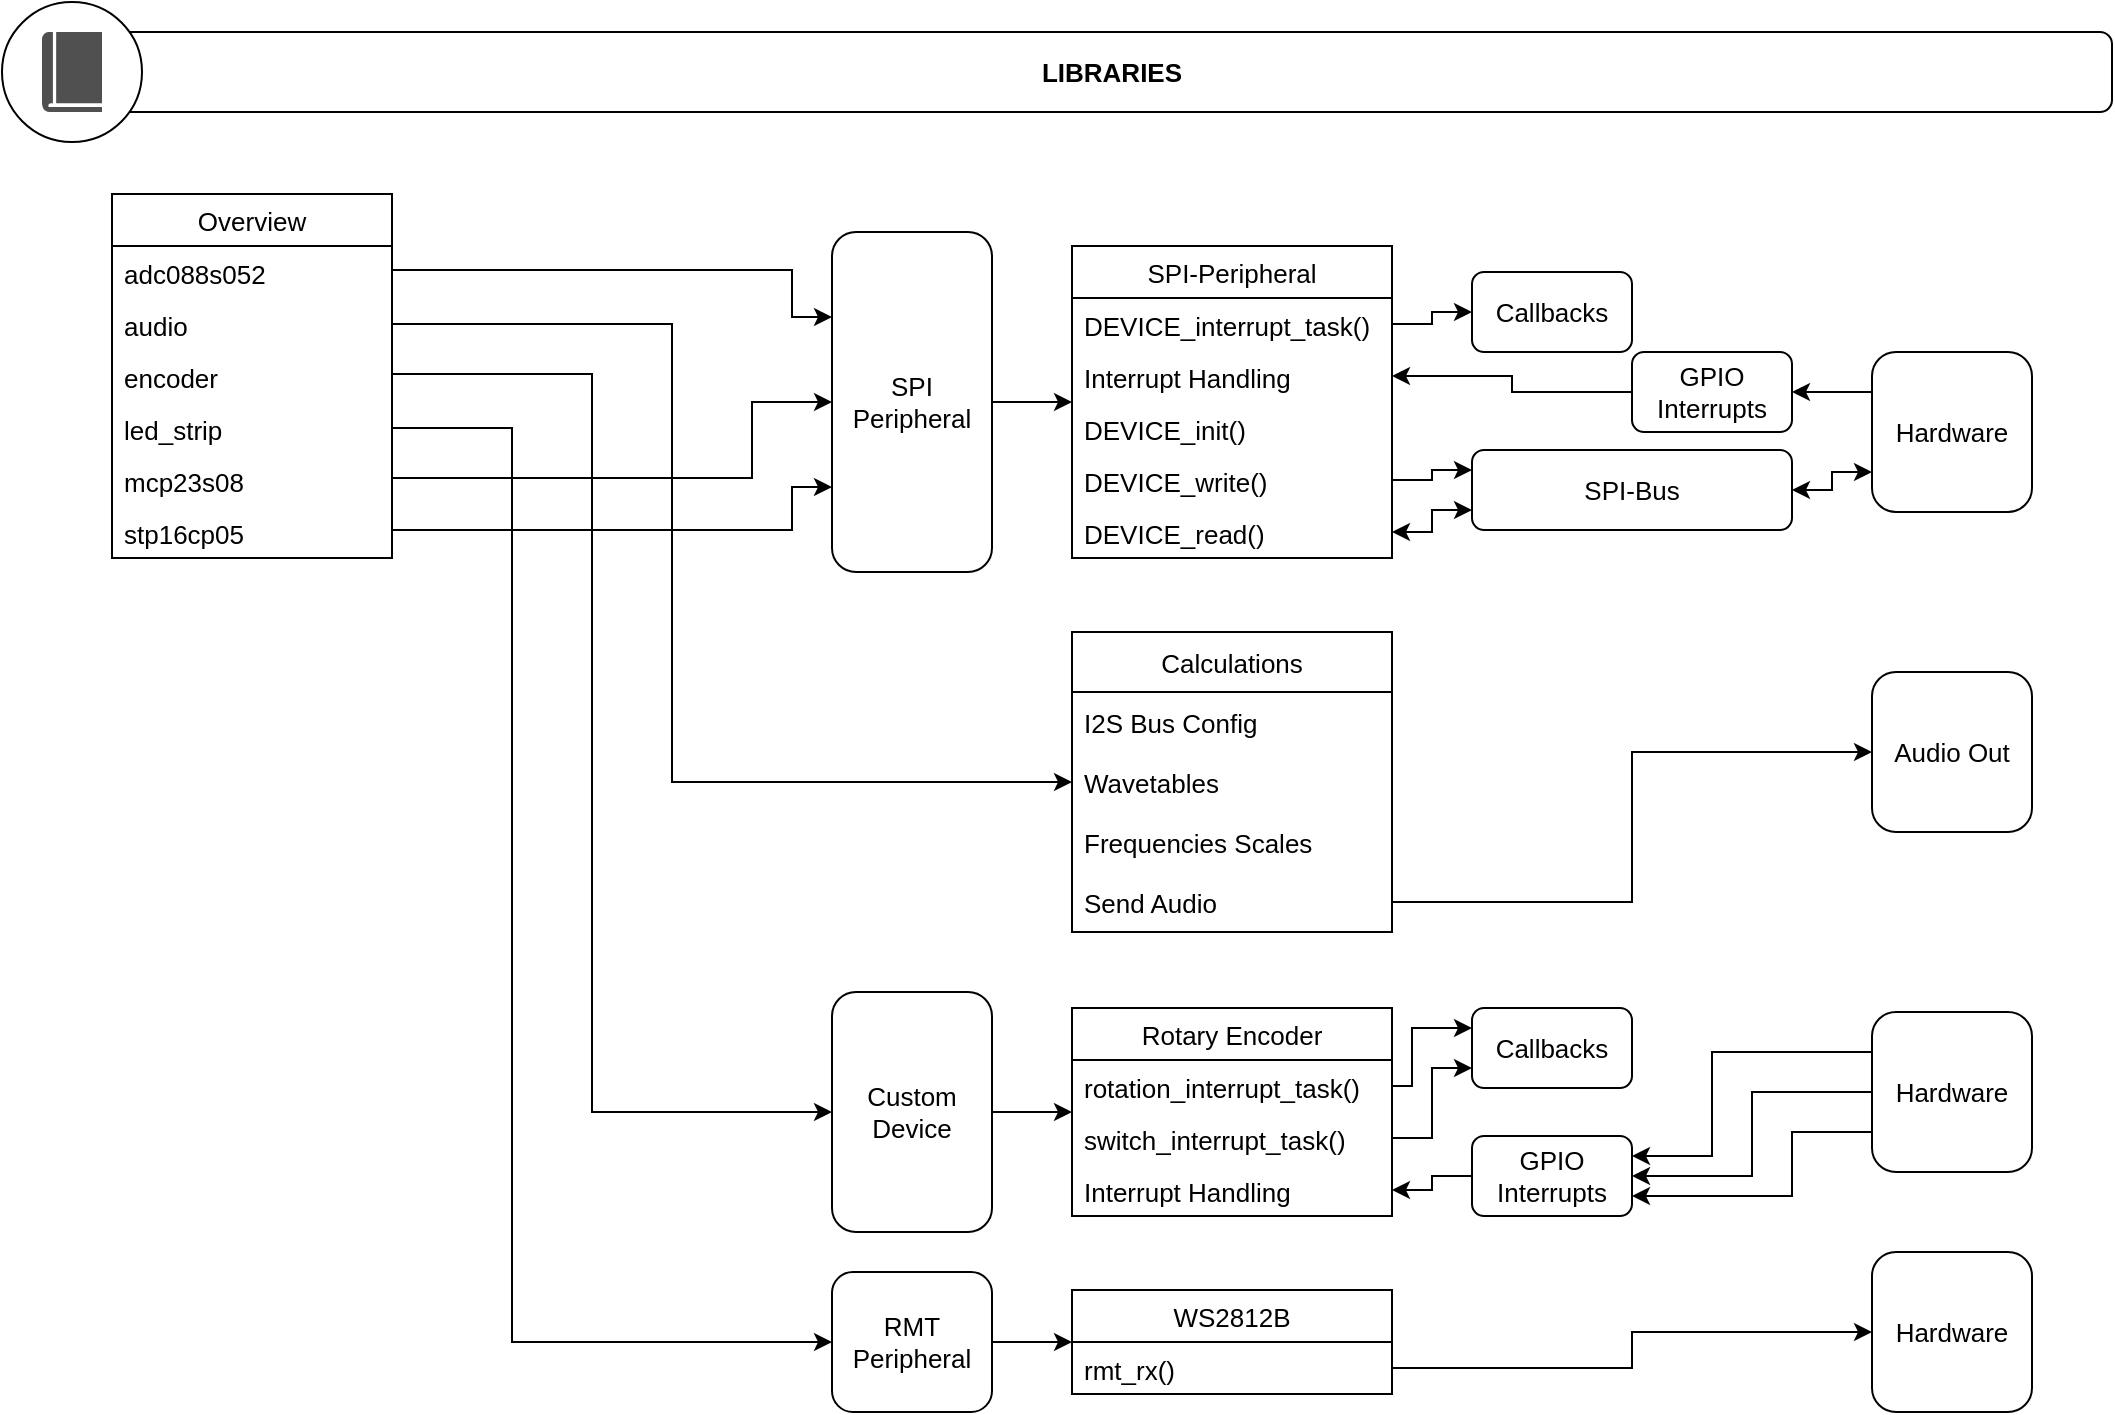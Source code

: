 <mxfile version="16.1.2" type="device"><diagram name="Page-1" id="e56a1550-8fbb-45ad-956c-1786394a9013"><mxGraphModel dx="1280" dy="2018" grid="1" gridSize="10" guides="1" tooltips="1" connect="1" arrows="1" fold="1" page="1" pageScale="1" pageWidth="1100" pageHeight="850" background="none" math="0" shadow="0"><root><mxCell id="0"/><mxCell id="1" parent="0"/><mxCell id="B16svCyREP3aPntouTke-103" style="edgeStyle=orthogonalEdgeStyle;rounded=0;orthogonalLoop=1;jettySize=auto;html=1;exitX=1;exitY=0.25;exitDx=0;exitDy=0;entryX=0;entryY=0.5;entryDx=0;entryDy=0;fontSize=13;" parent="1" source="B16svCyREP3aPntouTke-14" target="B16svCyREP3aPntouTke-101" edge="1"><mxGeometry relative="1" as="geometry"/></mxCell><mxCell id="B16svCyREP3aPntouTke-14" value="SPI-Peripheral" style="swimlane;fontStyle=0;childLayout=stackLayout;horizontal=1;startSize=26;fillColor=none;horizontalStack=0;resizeParent=1;resizeParentMax=0;resizeLast=0;collapsible=1;marginBottom=0;fontSize=13;" parent="1" vertex="1"><mxGeometry x="560" y="147" width="160" height="156" as="geometry"><mxRectangle x="560" y="159" width="110" height="26" as="alternateBounds"/></mxGeometry></mxCell><mxCell id="B16svCyREP3aPntouTke-98" value="DEVICE_interrupt_task()" style="text;strokeColor=none;fillColor=none;align=left;verticalAlign=top;spacingLeft=4;spacingRight=4;overflow=hidden;rotatable=0;points=[[0,0.5],[1,0.5]];portConstraint=eastwest;fontSize=13;" parent="B16svCyREP3aPntouTke-14" vertex="1"><mxGeometry y="26" width="160" height="26" as="geometry"/></mxCell><mxCell id="B16svCyREP3aPntouTke-110" value="Interrupt Handling" style="text;strokeColor=none;fillColor=none;align=left;verticalAlign=top;spacingLeft=4;spacingRight=4;overflow=hidden;rotatable=0;points=[[0,0.5],[1,0.5]];portConstraint=eastwest;fontSize=13;" parent="B16svCyREP3aPntouTke-14" vertex="1"><mxGeometry y="52" width="160" height="26" as="geometry"/></mxCell><mxCell id="B16svCyREP3aPntouTke-15" value="DEVICE_init()" style="text;strokeColor=none;fillColor=none;align=left;verticalAlign=top;spacingLeft=4;spacingRight=4;overflow=hidden;rotatable=0;points=[[0,0.5],[1,0.5]];portConstraint=eastwest;fontSize=13;" parent="B16svCyREP3aPntouTke-14" vertex="1"><mxGeometry y="78" width="160" height="26" as="geometry"/></mxCell><mxCell id="B16svCyREP3aPntouTke-16" value="DEVICE_write()" style="text;strokeColor=none;fillColor=none;align=left;verticalAlign=top;spacingLeft=4;spacingRight=4;overflow=hidden;rotatable=0;points=[[0,0.5],[1,0.5]];portConstraint=eastwest;fontSize=13;" parent="B16svCyREP3aPntouTke-14" vertex="1"><mxGeometry y="104" width="160" height="26" as="geometry"/></mxCell><mxCell id="B16svCyREP3aPntouTke-17" value="DEVICE_read()" style="text;strokeColor=none;fillColor=none;align=left;verticalAlign=top;spacingLeft=4;spacingRight=4;overflow=hidden;rotatable=0;points=[[0,0.5],[1,0.5]];portConstraint=eastwest;fontSize=13;" parent="B16svCyREP3aPntouTke-14" vertex="1"><mxGeometry y="130" width="160" height="26" as="geometry"/></mxCell><mxCell id="B16svCyREP3aPntouTke-33" value="&lt;font style=&quot;font-size: 13px;&quot;&gt;&lt;b style=&quot;font-size: 13px;&quot;&gt;LIBRARIES&lt;/b&gt;&lt;/font&gt;" style="rounded=1;whiteSpace=wrap;html=1;fontSize=13;" parent="1" vertex="1"><mxGeometry x="80" y="40" width="1000" height="40" as="geometry"/></mxCell><mxCell id="B16svCyREP3aPntouTke-34" value="" style="ellipse;whiteSpace=wrap;html=1;aspect=fixed;fontSize=13;" parent="1" vertex="1"><mxGeometry x="25" y="25" width="70" height="70" as="geometry"/></mxCell><mxCell id="B16svCyREP3aPntouTke-35" value="" style="sketch=0;pointerEvents=1;shadow=0;dashed=0;html=1;strokeColor=none;fillColor=#505050;labelPosition=center;verticalLabelPosition=bottom;verticalAlign=top;outlineConnect=0;align=center;shape=mxgraph.office.concepts.book_journal;fontSize=13;" parent="1" vertex="1"><mxGeometry x="45" y="40" width="30" height="40" as="geometry"/></mxCell><mxCell id="B16svCyREP3aPntouTke-38" value="Overview" style="swimlane;fontStyle=0;childLayout=stackLayout;horizontal=1;startSize=26;fillColor=none;horizontalStack=0;resizeParent=1;resizeParentMax=0;resizeLast=0;collapsible=1;marginBottom=0;fontSize=13;" parent="1" vertex="1"><mxGeometry x="80" y="121" width="140" height="182" as="geometry"/></mxCell><mxCell id="B16svCyREP3aPntouTke-39" value="adc088s052" style="text;strokeColor=none;fillColor=none;align=left;verticalAlign=top;spacingLeft=4;spacingRight=4;overflow=hidden;rotatable=0;points=[[0,0.5],[1,0.5]];portConstraint=eastwest;fontSize=13;" parent="B16svCyREP3aPntouTke-38" vertex="1"><mxGeometry y="26" width="140" height="26" as="geometry"/></mxCell><mxCell id="B16svCyREP3aPntouTke-40" value="audio" style="text;strokeColor=none;fillColor=none;align=left;verticalAlign=top;spacingLeft=4;spacingRight=4;overflow=hidden;rotatable=0;points=[[0,0.5],[1,0.5]];portConstraint=eastwest;fontSize=13;" parent="B16svCyREP3aPntouTke-38" vertex="1"><mxGeometry y="52" width="140" height="26" as="geometry"/></mxCell><mxCell id="B16svCyREP3aPntouTke-41" value="encoder" style="text;strokeColor=none;fillColor=none;align=left;verticalAlign=top;spacingLeft=4;spacingRight=4;overflow=hidden;rotatable=0;points=[[0,0.5],[1,0.5]];portConstraint=eastwest;fontSize=13;" parent="B16svCyREP3aPntouTke-38" vertex="1"><mxGeometry y="78" width="140" height="26" as="geometry"/></mxCell><mxCell id="B16svCyREP3aPntouTke-49" value="led_strip" style="text;strokeColor=none;fillColor=none;align=left;verticalAlign=top;spacingLeft=4;spacingRight=4;overflow=hidden;rotatable=0;points=[[0,0.5],[1,0.5]];portConstraint=eastwest;fontSize=13;" parent="B16svCyREP3aPntouTke-38" vertex="1"><mxGeometry y="104" width="140" height="26" as="geometry"/></mxCell><mxCell id="B16svCyREP3aPntouTke-48" value="mcp23s08" style="text;strokeColor=none;fillColor=none;align=left;verticalAlign=top;spacingLeft=4;spacingRight=4;overflow=hidden;rotatable=0;points=[[0,0.5],[1,0.5]];portConstraint=eastwest;fontSize=13;" parent="B16svCyREP3aPntouTke-38" vertex="1"><mxGeometry y="130" width="140" height="26" as="geometry"/></mxCell><mxCell id="B16svCyREP3aPntouTke-46" value="stp16cp05" style="text;strokeColor=none;fillColor=none;align=left;verticalAlign=top;spacingLeft=4;spacingRight=4;overflow=hidden;rotatable=0;points=[[0,0.5],[1,0.5]];portConstraint=eastwest;fontSize=13;" parent="B16svCyREP3aPntouTke-38" vertex="1"><mxGeometry y="156" width="140" height="26" as="geometry"/></mxCell><mxCell id="B16svCyREP3aPntouTke-64" style="edgeStyle=orthogonalEdgeStyle;rounded=0;orthogonalLoop=1;jettySize=auto;html=1;exitX=1;exitY=0.5;exitDx=0;exitDy=0;fontSize=13;" parent="1" source="B16svCyREP3aPntouTke-60" target="B16svCyREP3aPntouTke-14" edge="1"><mxGeometry relative="1" as="geometry"/></mxCell><mxCell id="B16svCyREP3aPntouTke-60" value="&lt;font style=&quot;font-size: 13px;&quot;&gt;SPI&lt;br style=&quot;font-size: 13px;&quot;&gt;Peripheral&lt;/font&gt;" style="rounded=1;whiteSpace=wrap;html=1;fontSize=13;" parent="1" vertex="1"><mxGeometry x="440" y="140" width="80" height="170" as="geometry"/></mxCell><mxCell id="B16svCyREP3aPntouTke-80" style="edgeStyle=orthogonalEdgeStyle;rounded=0;orthogonalLoop=1;jettySize=auto;html=1;exitX=1;exitY=0.5;exitDx=0;exitDy=0;entryX=0;entryY=0.5;entryDx=0;entryDy=0;fontSize=13;" parent="1" source="B16svCyREP3aPntouTke-65" target="B16svCyREP3aPntouTke-67" edge="1"><mxGeometry relative="1" as="geometry"/></mxCell><mxCell id="B16svCyREP3aPntouTke-65" value="&lt;font style=&quot;font-size: 13px;&quot;&gt;Custom Device&lt;/font&gt;" style="rounded=1;whiteSpace=wrap;html=1;fontSize=13;" parent="1" vertex="1"><mxGeometry x="440" y="520" width="80" height="120" as="geometry"/></mxCell><mxCell id="B16svCyREP3aPntouTke-66" style="edgeStyle=orthogonalEdgeStyle;rounded=0;orthogonalLoop=1;jettySize=auto;html=1;exitX=1;exitY=0.5;exitDx=0;exitDy=0;entryX=0;entryY=0.5;entryDx=0;entryDy=0;fontSize=13;" parent="1" source="B16svCyREP3aPntouTke-41" target="B16svCyREP3aPntouTke-65" edge="1"><mxGeometry relative="1" as="geometry"><Array as="points"><mxPoint x="320" y="211"/><mxPoint x="320" y="580"/></Array></mxGeometry></mxCell><mxCell id="B16svCyREP3aPntouTke-67" value="Rotary Encoder" style="swimlane;fontStyle=0;childLayout=stackLayout;horizontal=1;startSize=26;fillColor=none;horizontalStack=0;resizeParent=1;resizeParentMax=0;resizeLast=0;collapsible=1;marginBottom=0;fontSize=13;" parent="1" vertex="1"><mxGeometry x="560" y="528" width="160" height="104" as="geometry"/></mxCell><mxCell id="B16svCyREP3aPntouTke-68" value="rotation_interrupt_task()" style="text;strokeColor=none;fillColor=none;align=left;verticalAlign=top;spacingLeft=4;spacingRight=4;overflow=hidden;rotatable=0;points=[[0,0.5],[1,0.5]];portConstraint=eastwest;fontSize=13;" parent="B16svCyREP3aPntouTke-67" vertex="1"><mxGeometry y="26" width="160" height="26" as="geometry"/></mxCell><mxCell id="B16svCyREP3aPntouTke-69" value="switch_interrupt_task()" style="text;strokeColor=none;fillColor=none;align=left;verticalAlign=top;spacingLeft=4;spacingRight=4;overflow=hidden;rotatable=0;points=[[0,0.5],[1,0.5]];portConstraint=eastwest;fontSize=13;" parent="B16svCyREP3aPntouTke-67" vertex="1"><mxGeometry y="52" width="160" height="26" as="geometry"/></mxCell><mxCell id="B16svCyREP3aPntouTke-115" value="Interrupt Handling" style="text;strokeColor=none;fillColor=none;align=left;verticalAlign=top;spacingLeft=4;spacingRight=4;overflow=hidden;rotatable=0;points=[[0,0.5],[1,0.5]];portConstraint=eastwest;fontSize=13;" parent="B16svCyREP3aPntouTke-67" vertex="1"><mxGeometry y="78" width="160" height="26" as="geometry"/></mxCell><mxCell id="B16svCyREP3aPntouTke-129" style="edgeStyle=orthogonalEdgeStyle;rounded=0;orthogonalLoop=1;jettySize=auto;html=1;exitX=1;exitY=0.5;exitDx=0;exitDy=0;fontSize=13;startArrow=none;startFill=0;" parent="1" source="B16svCyREP3aPntouTke-72" target="B16svCyREP3aPntouTke-123" edge="1"><mxGeometry relative="1" as="geometry"/></mxCell><mxCell id="B16svCyREP3aPntouTke-72" value="&lt;font style=&quot;font-size: 13px;&quot;&gt;RMT&lt;br style=&quot;font-size: 13px;&quot;&gt;Peripheral&lt;br style=&quot;font-size: 13px;&quot;&gt;&lt;/font&gt;" style="rounded=1;whiteSpace=wrap;html=1;fontSize=13;" parent="1" vertex="1"><mxGeometry x="440" y="660" width="80" height="70" as="geometry"/></mxCell><mxCell id="B16svCyREP3aPntouTke-158" style="edgeStyle=orthogonalEdgeStyle;rounded=0;orthogonalLoop=1;jettySize=auto;html=1;exitX=0;exitY=0.5;exitDx=0;exitDy=0;entryX=1;entryY=0.5;entryDx=0;entryDy=0;fontSize=13;startArrow=none;startFill=0;" parent="1" source="B16svCyREP3aPntouTke-83" target="B16svCyREP3aPntouTke-110" edge="1"><mxGeometry relative="1" as="geometry"/></mxCell><mxCell id="B16svCyREP3aPntouTke-83" value="GPIO&lt;br style=&quot;font-size: 13px;&quot;&gt;Interrupts" style="rounded=1;whiteSpace=wrap;html=1;fontSize=13;" parent="1" vertex="1"><mxGeometry x="840" y="200" width="80" height="40" as="geometry"/></mxCell><mxCell id="B16svCyREP3aPntouTke-88" style="edgeStyle=orthogonalEdgeStyle;rounded=0;orthogonalLoop=1;jettySize=auto;html=1;exitX=0;exitY=0.25;exitDx=0;exitDy=0;entryX=1;entryY=0.5;entryDx=0;entryDy=0;fontSize=13;" parent="1" source="B16svCyREP3aPntouTke-85" target="B16svCyREP3aPntouTke-83" edge="1"><mxGeometry relative="1" as="geometry"/></mxCell><mxCell id="B16svCyREP3aPntouTke-85" value="Hardware" style="rounded=1;whiteSpace=wrap;html=1;fontSize=13;" parent="1" vertex="1"><mxGeometry x="960" y="200" width="80" height="80" as="geometry"/></mxCell><mxCell id="B16svCyREP3aPntouTke-95" style="edgeStyle=orthogonalEdgeStyle;rounded=0;orthogonalLoop=1;jettySize=auto;html=1;exitX=1;exitY=0.5;exitDx=0;exitDy=0;entryX=0;entryY=0.75;entryDx=0;entryDy=0;fontSize=13;startArrow=classic;startFill=1;" parent="1" source="B16svCyREP3aPntouTke-92" target="B16svCyREP3aPntouTke-85" edge="1"><mxGeometry relative="1" as="geometry"/></mxCell><mxCell id="B16svCyREP3aPntouTke-105" style="edgeStyle=orthogonalEdgeStyle;rounded=0;orthogonalLoop=1;jettySize=auto;html=1;exitX=0;exitY=0.75;exitDx=0;exitDy=0;entryX=1;entryY=0.5;entryDx=0;entryDy=0;fontSize=13;startArrow=classic;startFill=1;" parent="1" source="B16svCyREP3aPntouTke-92" target="B16svCyREP3aPntouTke-17" edge="1"><mxGeometry relative="1" as="geometry"/></mxCell><mxCell id="B16svCyREP3aPntouTke-92" value="SPI-Bus" style="rounded=1;whiteSpace=wrap;html=1;fontSize=13;" parent="1" vertex="1"><mxGeometry x="760" y="249" width="160" height="40" as="geometry"/></mxCell><mxCell id="B16svCyREP3aPntouTke-93" style="edgeStyle=orthogonalEdgeStyle;rounded=0;orthogonalLoop=1;jettySize=auto;html=1;exitX=1;exitY=0.5;exitDx=0;exitDy=0;entryX=0;entryY=0.25;entryDx=0;entryDy=0;fontSize=13;" parent="1" source="B16svCyREP3aPntouTke-16" target="B16svCyREP3aPntouTke-92" edge="1"><mxGeometry relative="1" as="geometry"/></mxCell><mxCell id="B16svCyREP3aPntouTke-101" value="Callbacks" style="rounded=1;whiteSpace=wrap;html=1;fontSize=13;" parent="1" vertex="1"><mxGeometry x="760" y="160" width="80" height="40" as="geometry"/></mxCell><mxCell id="B16svCyREP3aPntouTke-148" style="edgeStyle=orthogonalEdgeStyle;rounded=0;orthogonalLoop=1;jettySize=auto;html=1;exitX=0;exitY=0.5;exitDx=0;exitDy=0;entryX=1;entryY=0.5;entryDx=0;entryDy=0;fontSize=13;startArrow=none;startFill=0;" parent="1" source="B16svCyREP3aPntouTke-106" target="B16svCyREP3aPntouTke-107" edge="1"><mxGeometry relative="1" as="geometry"/></mxCell><mxCell id="B16svCyREP3aPntouTke-149" style="edgeStyle=orthogonalEdgeStyle;rounded=0;orthogonalLoop=1;jettySize=auto;html=1;exitX=0;exitY=0.25;exitDx=0;exitDy=0;entryX=1;entryY=0.25;entryDx=0;entryDy=0;fontSize=13;startArrow=none;startFill=0;" parent="1" source="B16svCyREP3aPntouTke-106" target="B16svCyREP3aPntouTke-107" edge="1"><mxGeometry relative="1" as="geometry"><Array as="points"><mxPoint x="880" y="550"/><mxPoint x="880" y="602"/></Array></mxGeometry></mxCell><mxCell id="B16svCyREP3aPntouTke-150" style="edgeStyle=orthogonalEdgeStyle;rounded=0;orthogonalLoop=1;jettySize=auto;html=1;exitX=0;exitY=0.75;exitDx=0;exitDy=0;entryX=1;entryY=0.75;entryDx=0;entryDy=0;fontSize=13;startArrow=none;startFill=0;" parent="1" source="B16svCyREP3aPntouTke-106" target="B16svCyREP3aPntouTke-107" edge="1"><mxGeometry relative="1" as="geometry"><Array as="points"><mxPoint x="920" y="590"/><mxPoint x="920" y="622"/></Array></mxGeometry></mxCell><mxCell id="B16svCyREP3aPntouTke-106" value="Hardware" style="rounded=1;whiteSpace=wrap;html=1;fontSize=13;" parent="1" vertex="1"><mxGeometry x="960" y="530" width="80" height="80" as="geometry"/></mxCell><mxCell id="B16svCyREP3aPntouTke-116" style="edgeStyle=orthogonalEdgeStyle;rounded=0;orthogonalLoop=1;jettySize=auto;html=1;exitX=0;exitY=0.5;exitDx=0;exitDy=0;entryX=1;entryY=0.5;entryDx=0;entryDy=0;fontSize=13;startArrow=none;startFill=0;" parent="1" source="B16svCyREP3aPntouTke-107" target="B16svCyREP3aPntouTke-115" edge="1"><mxGeometry relative="1" as="geometry"/></mxCell><mxCell id="B16svCyREP3aPntouTke-107" value="GPIO&lt;br style=&quot;font-size: 13px;&quot;&gt;Interrupts" style="rounded=1;whiteSpace=wrap;html=1;fontSize=13;" parent="1" vertex="1"><mxGeometry x="760" y="592" width="80" height="40" as="geometry"/></mxCell><mxCell id="B16svCyREP3aPntouTke-108" value="Callbacks" style="rounded=1;whiteSpace=wrap;html=1;fontSize=13;" parent="1" vertex="1"><mxGeometry x="760" y="528" width="80" height="40" as="geometry"/></mxCell><mxCell id="B16svCyREP3aPntouTke-113" style="edgeStyle=orthogonalEdgeStyle;rounded=0;orthogonalLoop=1;jettySize=auto;html=1;exitX=1;exitY=0.5;exitDx=0;exitDy=0;entryX=0;entryY=0.25;entryDx=0;entryDy=0;fontSize=13;startArrow=none;startFill=0;" parent="1" source="B16svCyREP3aPntouTke-68" target="B16svCyREP3aPntouTke-108" edge="1"><mxGeometry relative="1" as="geometry"><Array as="points"><mxPoint x="730" y="567"/><mxPoint x="730" y="538"/></Array></mxGeometry></mxCell><mxCell id="B16svCyREP3aPntouTke-114" style="edgeStyle=orthogonalEdgeStyle;rounded=0;orthogonalLoop=1;jettySize=auto;html=1;exitX=1;exitY=0.5;exitDx=0;exitDy=0;entryX=0;entryY=0.75;entryDx=0;entryDy=0;fontSize=13;startArrow=none;startFill=0;" parent="1" source="B16svCyREP3aPntouTke-69" target="B16svCyREP3aPntouTke-108" edge="1"><mxGeometry relative="1" as="geometry"><Array as="points"><mxPoint x="740" y="593"/><mxPoint x="740" y="558"/></Array></mxGeometry></mxCell><mxCell id="B16svCyREP3aPntouTke-128" style="edgeStyle=orthogonalEdgeStyle;rounded=0;orthogonalLoop=1;jettySize=auto;html=1;exitX=1;exitY=0.75;exitDx=0;exitDy=0;entryX=0;entryY=0.5;entryDx=0;entryDy=0;fontSize=13;startArrow=none;startFill=0;" parent="1" source="B16svCyREP3aPntouTke-123" target="B16svCyREP3aPntouTke-127" edge="1"><mxGeometry relative="1" as="geometry"/></mxCell><mxCell id="B16svCyREP3aPntouTke-123" value="WS2812B" style="swimlane;fontStyle=0;childLayout=stackLayout;horizontal=1;startSize=26;fillColor=none;horizontalStack=0;resizeParent=1;resizeParentMax=0;resizeLast=0;collapsible=1;marginBottom=0;fontSize=13;" parent="1" vertex="1"><mxGeometry x="560" y="669" width="160" height="52" as="geometry"/></mxCell><mxCell id="B16svCyREP3aPntouTke-124" value="rmt_rx()" style="text;strokeColor=none;fillColor=none;align=left;verticalAlign=top;spacingLeft=4;spacingRight=4;overflow=hidden;rotatable=0;points=[[0,0.5],[1,0.5]];portConstraint=eastwest;fontSize=13;" parent="B16svCyREP3aPntouTke-123" vertex="1"><mxGeometry y="26" width="160" height="26" as="geometry"/></mxCell><mxCell id="B16svCyREP3aPntouTke-127" value="Hardware" style="rounded=1;whiteSpace=wrap;html=1;fontSize=13;" parent="1" vertex="1"><mxGeometry x="960" y="650" width="80" height="80" as="geometry"/></mxCell><mxCell id="B16svCyREP3aPntouTke-131" value="Calculations" style="swimlane;fontStyle=0;childLayout=stackLayout;horizontal=1;startSize=30;horizontalStack=0;resizeParent=1;resizeParentMax=0;resizeLast=0;collapsible=1;marginBottom=0;fontSize=13;" parent="1" vertex="1"><mxGeometry x="560" y="340" width="160" height="150" as="geometry"/></mxCell><mxCell id="B16svCyREP3aPntouTke-132" value="I2S Bus Config" style="text;strokeColor=none;fillColor=none;align=left;verticalAlign=middle;spacingLeft=4;spacingRight=4;overflow=hidden;points=[[0,0.5],[1,0.5]];portConstraint=eastwest;rotatable=0;fontSize=13;" parent="B16svCyREP3aPntouTke-131" vertex="1"><mxGeometry y="30" width="160" height="30" as="geometry"/></mxCell><mxCell id="B16svCyREP3aPntouTke-133" value="Wavetables" style="text;strokeColor=none;fillColor=none;align=left;verticalAlign=middle;spacingLeft=4;spacingRight=4;overflow=hidden;points=[[0,0.5],[1,0.5]];portConstraint=eastwest;rotatable=0;fontSize=13;" parent="B16svCyREP3aPntouTke-131" vertex="1"><mxGeometry y="60" width="160" height="30" as="geometry"/></mxCell><mxCell id="B16svCyREP3aPntouTke-134" value="Frequencies Scales" style="text;strokeColor=none;fillColor=none;align=left;verticalAlign=middle;spacingLeft=4;spacingRight=4;overflow=hidden;points=[[0,0.5],[1,0.5]];portConstraint=eastwest;rotatable=0;fontSize=13;" parent="B16svCyREP3aPntouTke-131" vertex="1"><mxGeometry y="90" width="160" height="30" as="geometry"/></mxCell><mxCell id="B16svCyREP3aPntouTke-162" value="Send Audio" style="text;strokeColor=none;fillColor=none;align=left;verticalAlign=middle;spacingLeft=4;spacingRight=4;overflow=hidden;points=[[0,0.5],[1,0.5]];portConstraint=eastwest;rotatable=0;fontSize=13;" parent="B16svCyREP3aPntouTke-131" vertex="1"><mxGeometry y="120" width="160" height="30" as="geometry"/></mxCell><mxCell id="B16svCyREP3aPntouTke-146" value="Audio Out" style="rounded=1;whiteSpace=wrap;html=1;fontSize=13;" parent="1" vertex="1"><mxGeometry x="960" y="360" width="80" height="80" as="geometry"/></mxCell><mxCell id="B16svCyREP3aPntouTke-151" style="edgeStyle=orthogonalEdgeStyle;rounded=0;orthogonalLoop=1;jettySize=auto;html=1;exitX=1;exitY=0.5;exitDx=0;exitDy=0;entryX=0;entryY=0.75;entryDx=0;entryDy=0;fontSize=13;startArrow=none;startFill=0;" parent="1" source="B16svCyREP3aPntouTke-46" target="B16svCyREP3aPntouTke-60" edge="1"><mxGeometry relative="1" as="geometry"><Array as="points"><mxPoint x="420" y="289"/><mxPoint x="420" y="268"/></Array></mxGeometry></mxCell><mxCell id="B16svCyREP3aPntouTke-152" style="edgeStyle=orthogonalEdgeStyle;rounded=0;orthogonalLoop=1;jettySize=auto;html=1;exitX=1;exitY=0.5;exitDx=0;exitDy=0;fontSize=13;startArrow=none;startFill=0;" parent="1" source="B16svCyREP3aPntouTke-48" target="B16svCyREP3aPntouTke-60" edge="1"><mxGeometry relative="1" as="geometry"><Array as="points"><mxPoint x="400" y="263"/><mxPoint x="400" y="225"/></Array></mxGeometry></mxCell><mxCell id="B16svCyREP3aPntouTke-153" style="edgeStyle=orthogonalEdgeStyle;rounded=0;orthogonalLoop=1;jettySize=auto;html=1;exitX=1;exitY=0.5;exitDx=0;exitDy=0;entryX=0;entryY=0.25;entryDx=0;entryDy=0;fontSize=13;startArrow=none;startFill=0;" parent="1" source="B16svCyREP3aPntouTke-39" target="B16svCyREP3aPntouTke-60" edge="1"><mxGeometry relative="1" as="geometry"><Array as="points"><mxPoint x="420" y="159"/><mxPoint x="420" y="183"/></Array></mxGeometry></mxCell><mxCell id="B16svCyREP3aPntouTke-172" style="edgeStyle=orthogonalEdgeStyle;rounded=0;orthogonalLoop=1;jettySize=auto;html=1;exitX=1;exitY=0.5;exitDx=0;exitDy=0;entryX=0;entryY=0.5;entryDx=0;entryDy=0;fontSize=13;startArrow=none;startFill=0;" parent="1" source="B16svCyREP3aPntouTke-40" target="B16svCyREP3aPntouTke-133" edge="1"><mxGeometry relative="1" as="geometry"><Array as="points"><mxPoint x="360" y="186"/><mxPoint x="360" y="415"/></Array></mxGeometry></mxCell><mxCell id="B16svCyREP3aPntouTke-173" style="edgeStyle=orthogonalEdgeStyle;rounded=0;orthogonalLoop=1;jettySize=auto;html=1;exitX=1;exitY=0.5;exitDx=0;exitDy=0;entryX=0;entryY=0.5;entryDx=0;entryDy=0;fontSize=13;startArrow=none;startFill=0;" parent="1" source="B16svCyREP3aPntouTke-162" target="B16svCyREP3aPntouTke-146" edge="1"><mxGeometry relative="1" as="geometry"/></mxCell><mxCell id="B16svCyREP3aPntouTke-175" style="edgeStyle=orthogonalEdgeStyle;rounded=0;orthogonalLoop=1;jettySize=auto;html=1;exitX=1;exitY=0.5;exitDx=0;exitDy=0;entryX=0;entryY=0.5;entryDx=0;entryDy=0;fontSize=13;startArrow=none;startFill=0;" parent="1" source="B16svCyREP3aPntouTke-49" target="B16svCyREP3aPntouTke-72" edge="1"><mxGeometry relative="1" as="geometry"><Array as="points"><mxPoint x="280" y="238"/><mxPoint x="280" y="695"/></Array></mxGeometry></mxCell></root></mxGraphModel></diagram></mxfile>